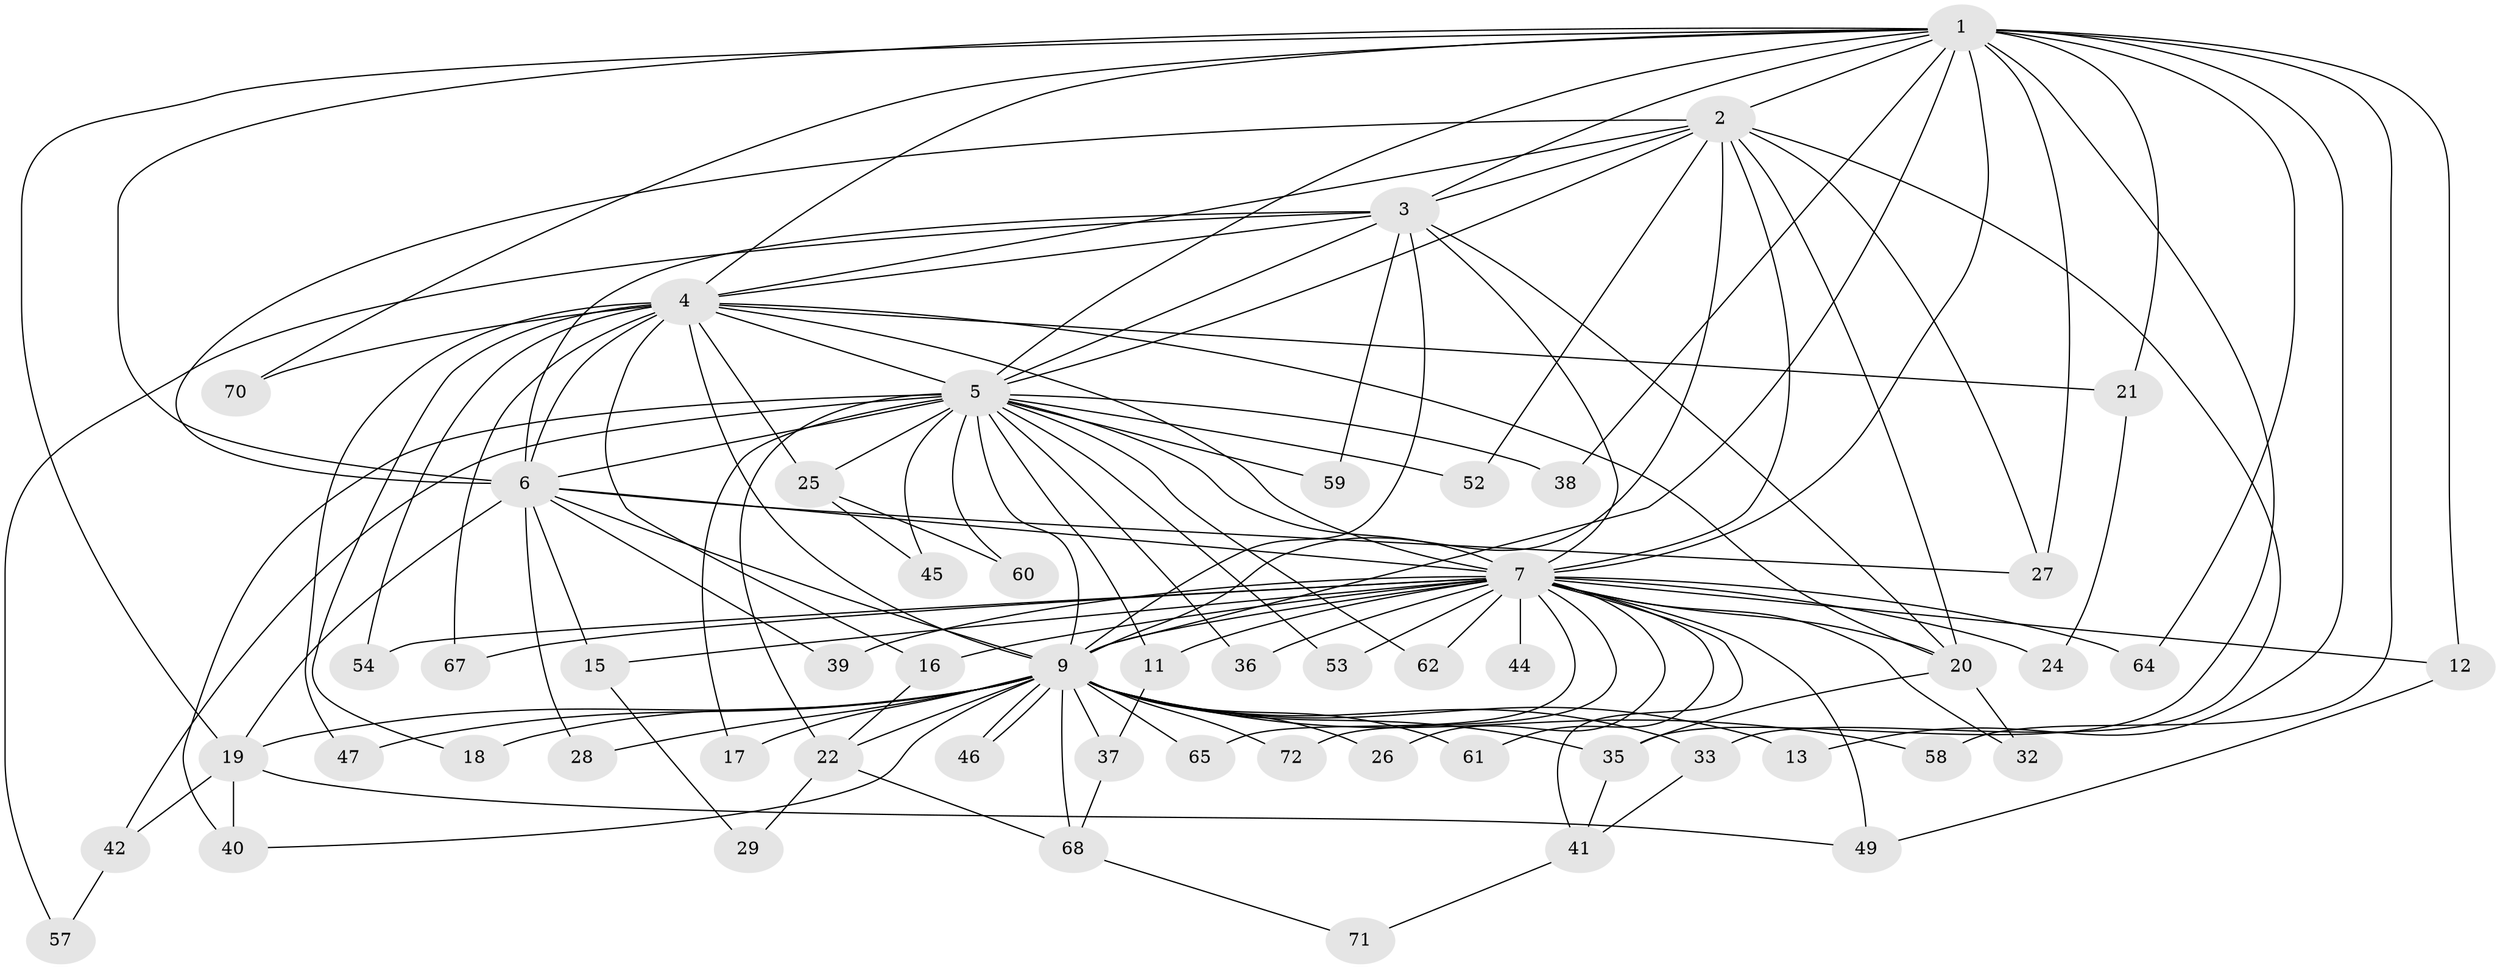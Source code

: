 // original degree distribution, {20: 0.02702702702702703, 13: 0.013513513513513514, 12: 0.013513513513513514, 21: 0.013513513513513514, 23: 0.013513513513513514, 14: 0.013513513513513514, 25: 0.013513513513513514, 16: 0.013513513513513514, 18: 0.013513513513513514, 3: 0.20270270270270271, 2: 0.5540540540540541, 4: 0.05405405405405406, 5: 0.04054054054054054, 6: 0.013513513513513514}
// Generated by graph-tools (version 1.1) at 2025/11/02/27/25 16:11:05]
// undirected, 56 vertices, 133 edges
graph export_dot {
graph [start="1"]
  node [color=gray90,style=filled];
  1 [super="+31"];
  2 [super="+23"];
  3;
  4 [super="+55"];
  5 [super="+14"];
  6 [super="+43"];
  7 [super="+8"];
  9 [super="+10"];
  11;
  12;
  13;
  15;
  16 [super="+73"];
  17;
  18;
  19 [super="+30"];
  20 [super="+63"];
  21;
  22 [super="+34"];
  24;
  25;
  26;
  27 [super="+66"];
  28;
  29;
  32;
  33;
  35 [super="+48"];
  36;
  37;
  38;
  39;
  40 [super="+51"];
  41 [super="+50"];
  42;
  44;
  45;
  46;
  47;
  49 [super="+56"];
  52;
  53;
  54;
  57;
  58;
  59;
  60;
  61 [super="+69"];
  62;
  64;
  65;
  67;
  68 [super="+74"];
  70;
  71;
  72;
  1 -- 2;
  1 -- 3;
  1 -- 4 [weight=2];
  1 -- 5;
  1 -- 6;
  1 -- 7 [weight=2];
  1 -- 9 [weight=2];
  1 -- 12;
  1 -- 13;
  1 -- 19;
  1 -- 21;
  1 -- 27;
  1 -- 35;
  1 -- 38;
  1 -- 58;
  1 -- 64;
  1 -- 70;
  2 -- 3;
  2 -- 4;
  2 -- 5;
  2 -- 6;
  2 -- 7 [weight=2];
  2 -- 9 [weight=2];
  2 -- 33;
  2 -- 52;
  2 -- 20;
  2 -- 27;
  3 -- 4;
  3 -- 5;
  3 -- 6;
  3 -- 7 [weight=2];
  3 -- 9 [weight=2];
  3 -- 57;
  3 -- 59;
  3 -- 20;
  4 -- 5 [weight=2];
  4 -- 6;
  4 -- 7 [weight=2];
  4 -- 9 [weight=2];
  4 -- 16;
  4 -- 18;
  4 -- 20;
  4 -- 21;
  4 -- 25 [weight=2];
  4 -- 47;
  4 -- 54;
  4 -- 67;
  4 -- 70;
  5 -- 6;
  5 -- 7 [weight=2];
  5 -- 9 [weight=2];
  5 -- 11;
  5 -- 17;
  5 -- 22 [weight=2];
  5 -- 25;
  5 -- 38;
  5 -- 40;
  5 -- 42;
  5 -- 45;
  5 -- 52;
  5 -- 53;
  5 -- 59;
  5 -- 62;
  5 -- 36;
  5 -- 60;
  6 -- 7 [weight=2];
  6 -- 9 [weight=2];
  6 -- 15;
  6 -- 27;
  6 -- 28;
  6 -- 39;
  6 -- 19;
  7 -- 9 [weight=4];
  7 -- 11;
  7 -- 12;
  7 -- 15;
  7 -- 20;
  7 -- 24;
  7 -- 32;
  7 -- 36;
  7 -- 39 [weight=2];
  7 -- 41;
  7 -- 44 [weight=2];
  7 -- 61;
  7 -- 62;
  7 -- 64;
  7 -- 65;
  7 -- 67;
  7 -- 72;
  7 -- 16;
  7 -- 26;
  7 -- 49;
  7 -- 53;
  7 -- 54;
  9 -- 13;
  9 -- 18;
  9 -- 26;
  9 -- 33;
  9 -- 37;
  9 -- 40;
  9 -- 46;
  9 -- 46;
  9 -- 58;
  9 -- 61 [weight=2];
  9 -- 65;
  9 -- 72;
  9 -- 47;
  9 -- 17;
  9 -- 19;
  9 -- 22;
  9 -- 28;
  9 -- 35;
  9 -- 68;
  11 -- 37;
  12 -- 49;
  15 -- 29;
  16 -- 22;
  19 -- 42;
  19 -- 40;
  19 -- 49;
  20 -- 32;
  20 -- 35;
  21 -- 24;
  22 -- 29;
  22 -- 68;
  25 -- 45;
  25 -- 60;
  33 -- 41;
  35 -- 41;
  37 -- 68;
  41 -- 71;
  42 -- 57;
  68 -- 71;
}
